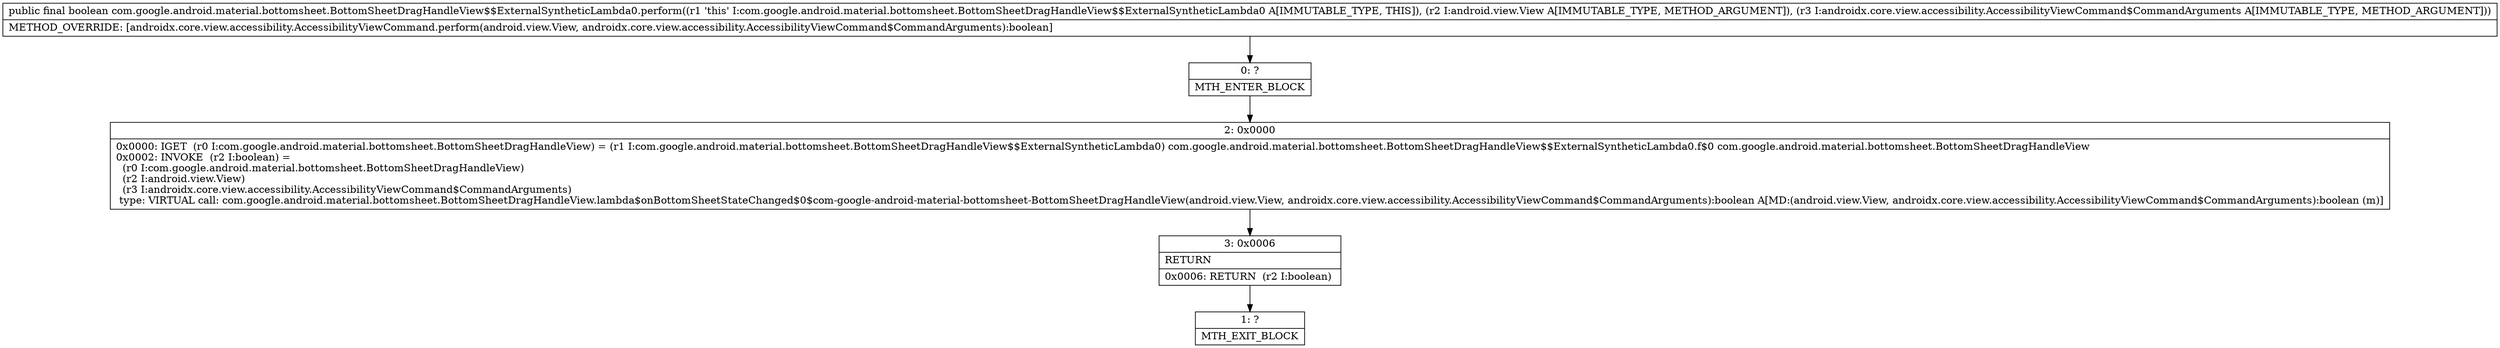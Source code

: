 digraph "CFG forcom.google.android.material.bottomsheet.BottomSheetDragHandleView$$ExternalSyntheticLambda0.perform(Landroid\/view\/View;Landroidx\/core\/view\/accessibility\/AccessibilityViewCommand$CommandArguments;)Z" {
Node_0 [shape=record,label="{0\:\ ?|MTH_ENTER_BLOCK\l}"];
Node_2 [shape=record,label="{2\:\ 0x0000|0x0000: IGET  (r0 I:com.google.android.material.bottomsheet.BottomSheetDragHandleView) = (r1 I:com.google.android.material.bottomsheet.BottomSheetDragHandleView$$ExternalSyntheticLambda0) com.google.android.material.bottomsheet.BottomSheetDragHandleView$$ExternalSyntheticLambda0.f$0 com.google.android.material.bottomsheet.BottomSheetDragHandleView \l0x0002: INVOKE  (r2 I:boolean) = \l  (r0 I:com.google.android.material.bottomsheet.BottomSheetDragHandleView)\l  (r2 I:android.view.View)\l  (r3 I:androidx.core.view.accessibility.AccessibilityViewCommand$CommandArguments)\l type: VIRTUAL call: com.google.android.material.bottomsheet.BottomSheetDragHandleView.lambda$onBottomSheetStateChanged$0$com\-google\-android\-material\-bottomsheet\-BottomSheetDragHandleView(android.view.View, androidx.core.view.accessibility.AccessibilityViewCommand$CommandArguments):boolean A[MD:(android.view.View, androidx.core.view.accessibility.AccessibilityViewCommand$CommandArguments):boolean (m)]\l}"];
Node_3 [shape=record,label="{3\:\ 0x0006|RETURN\l|0x0006: RETURN  (r2 I:boolean) \l}"];
Node_1 [shape=record,label="{1\:\ ?|MTH_EXIT_BLOCK\l}"];
MethodNode[shape=record,label="{public final boolean com.google.android.material.bottomsheet.BottomSheetDragHandleView$$ExternalSyntheticLambda0.perform((r1 'this' I:com.google.android.material.bottomsheet.BottomSheetDragHandleView$$ExternalSyntheticLambda0 A[IMMUTABLE_TYPE, THIS]), (r2 I:android.view.View A[IMMUTABLE_TYPE, METHOD_ARGUMENT]), (r3 I:androidx.core.view.accessibility.AccessibilityViewCommand$CommandArguments A[IMMUTABLE_TYPE, METHOD_ARGUMENT]))  | METHOD_OVERRIDE: [androidx.core.view.accessibility.AccessibilityViewCommand.perform(android.view.View, androidx.core.view.accessibility.AccessibilityViewCommand$CommandArguments):boolean]\l}"];
MethodNode -> Node_0;Node_0 -> Node_2;
Node_2 -> Node_3;
Node_3 -> Node_1;
}

